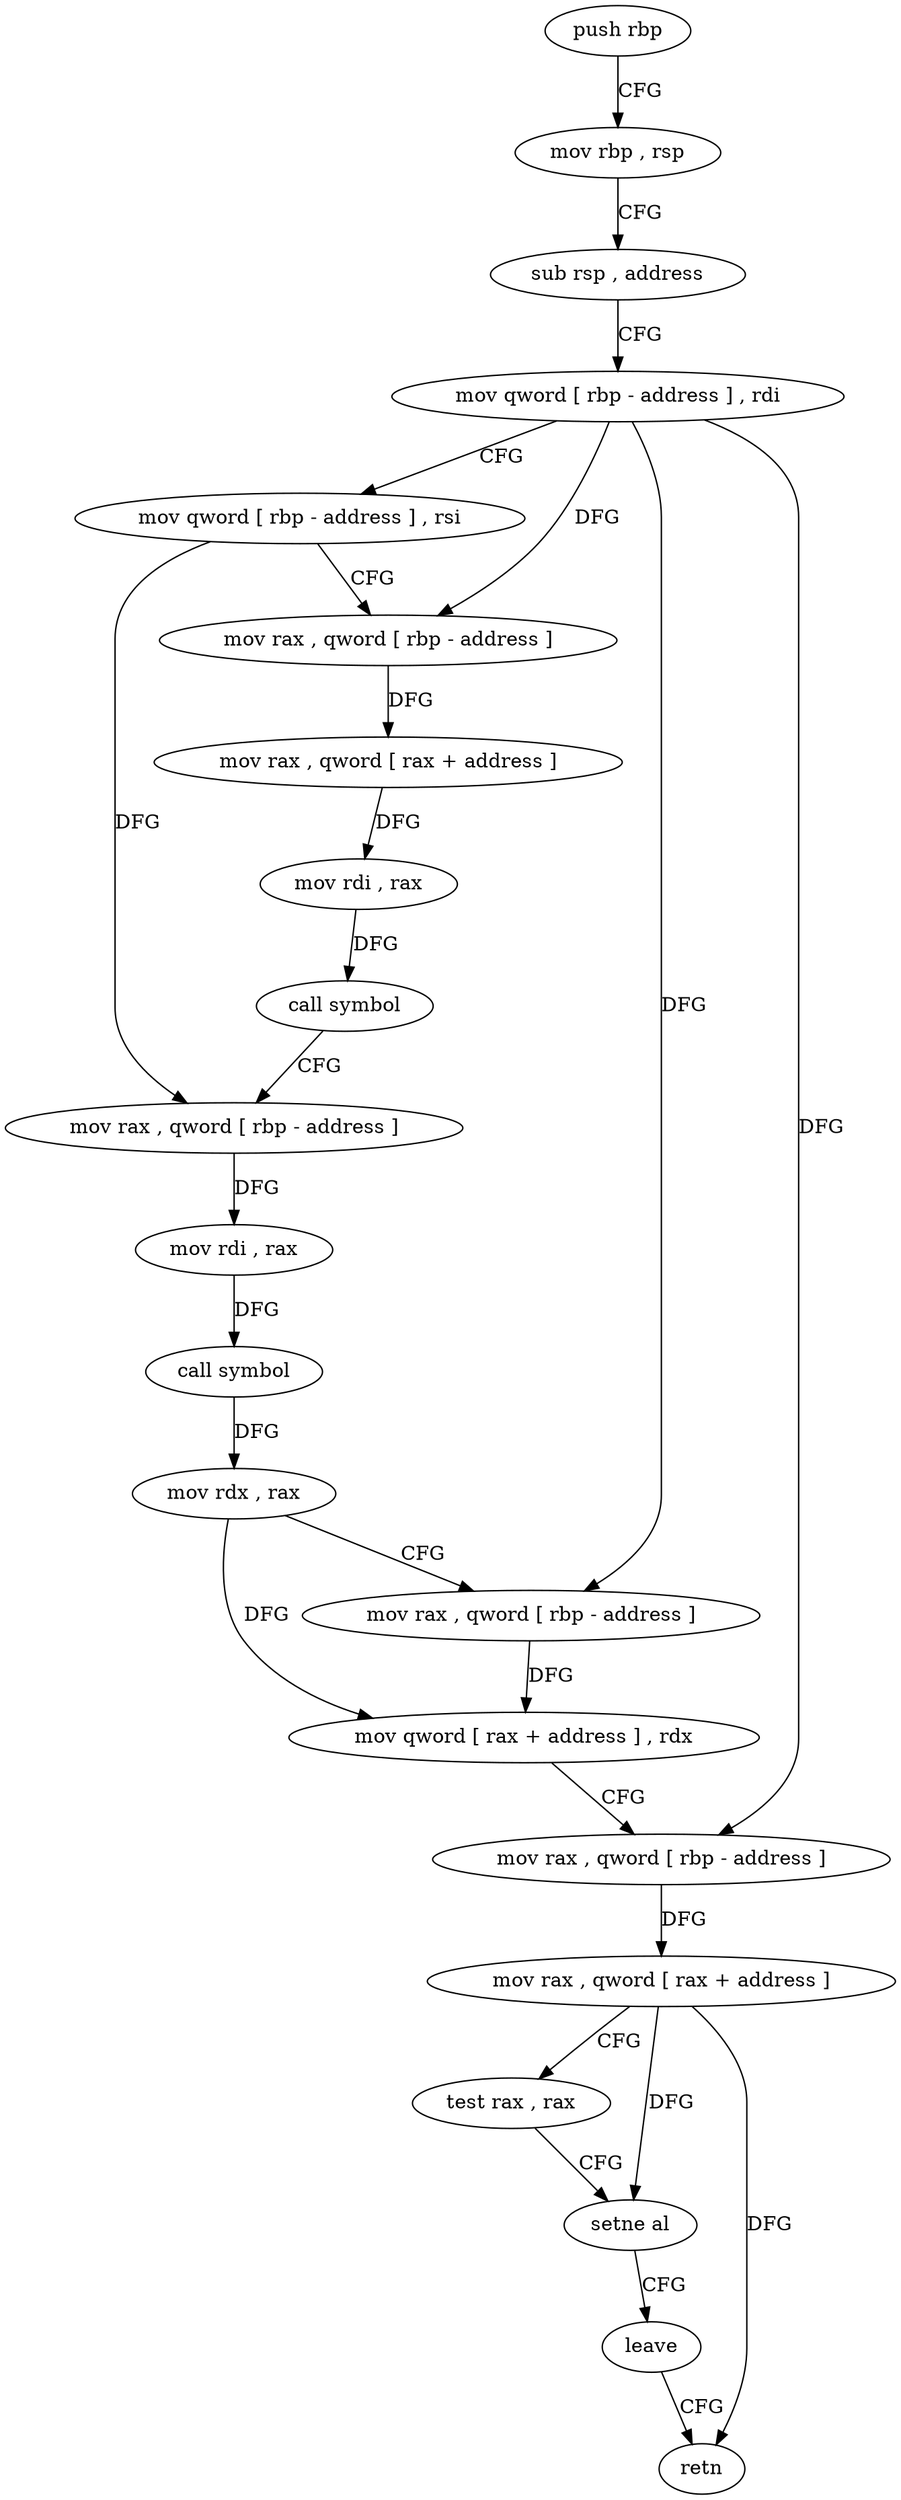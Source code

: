 digraph "func" {
"177536" [label = "push rbp" ]
"177537" [label = "mov rbp , rsp" ]
"177540" [label = "sub rsp , address" ]
"177544" [label = "mov qword [ rbp - address ] , rdi" ]
"177548" [label = "mov qword [ rbp - address ] , rsi" ]
"177552" [label = "mov rax , qword [ rbp - address ]" ]
"177556" [label = "mov rax , qword [ rax + address ]" ]
"177560" [label = "mov rdi , rax" ]
"177563" [label = "call symbol" ]
"177568" [label = "mov rax , qword [ rbp - address ]" ]
"177572" [label = "mov rdi , rax" ]
"177575" [label = "call symbol" ]
"177580" [label = "mov rdx , rax" ]
"177583" [label = "mov rax , qword [ rbp - address ]" ]
"177587" [label = "mov qword [ rax + address ] , rdx" ]
"177591" [label = "mov rax , qword [ rbp - address ]" ]
"177595" [label = "mov rax , qword [ rax + address ]" ]
"177599" [label = "test rax , rax" ]
"177602" [label = "setne al" ]
"177605" [label = "leave" ]
"177606" [label = "retn" ]
"177536" -> "177537" [ label = "CFG" ]
"177537" -> "177540" [ label = "CFG" ]
"177540" -> "177544" [ label = "CFG" ]
"177544" -> "177548" [ label = "CFG" ]
"177544" -> "177552" [ label = "DFG" ]
"177544" -> "177583" [ label = "DFG" ]
"177544" -> "177591" [ label = "DFG" ]
"177548" -> "177552" [ label = "CFG" ]
"177548" -> "177568" [ label = "DFG" ]
"177552" -> "177556" [ label = "DFG" ]
"177556" -> "177560" [ label = "DFG" ]
"177560" -> "177563" [ label = "DFG" ]
"177563" -> "177568" [ label = "CFG" ]
"177568" -> "177572" [ label = "DFG" ]
"177572" -> "177575" [ label = "DFG" ]
"177575" -> "177580" [ label = "DFG" ]
"177580" -> "177583" [ label = "CFG" ]
"177580" -> "177587" [ label = "DFG" ]
"177583" -> "177587" [ label = "DFG" ]
"177587" -> "177591" [ label = "CFG" ]
"177591" -> "177595" [ label = "DFG" ]
"177595" -> "177599" [ label = "CFG" ]
"177595" -> "177602" [ label = "DFG" ]
"177595" -> "177606" [ label = "DFG" ]
"177599" -> "177602" [ label = "CFG" ]
"177602" -> "177605" [ label = "CFG" ]
"177605" -> "177606" [ label = "CFG" ]
}
